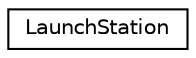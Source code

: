digraph "Graphical Class Hierarchy"
{
 // LATEX_PDF_SIZE
  edge [fontname="Helvetica",fontsize="10",labelfontname="Helvetica",labelfontsize="10"];
  node [fontname="Helvetica",fontsize="10",shape=record];
  rankdir="LR";
  Node0 [label="LaunchStation",height=0.2,width=0.4,color="black", fillcolor="white", style="filled",URL="$classLaunchStation.html",tooltip=" "];
}
